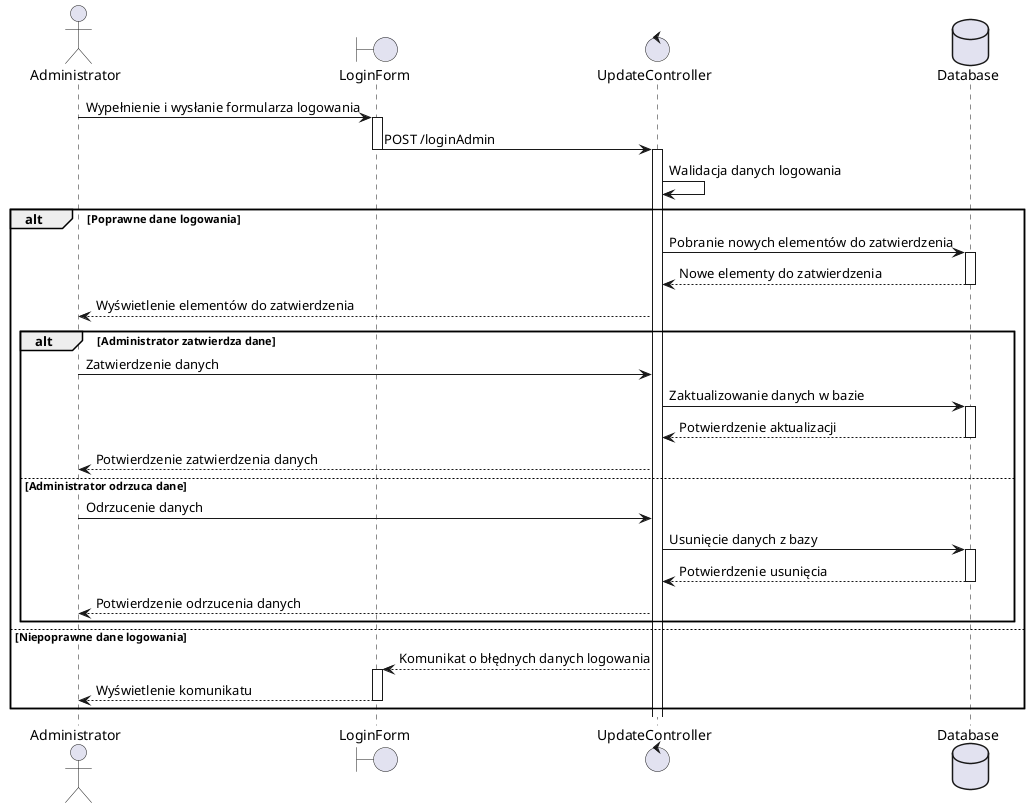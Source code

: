 @startuml
actor Administrator
boundary LoginForm   /'Formularz logowania administratora'/ 
control UpdateController  /'Kontroler odpowiedzialny za zarządzanie aktualizacjami'/ 
database Database

Administrator -> LoginForm: Wypełnienie i wysłanie formularza logowania
activate LoginForm
LoginForm -> UpdateController: POST /loginAdmin
deactivate LoginForm
activate UpdateController
UpdateController -> UpdateController: Walidacja danych logowania

alt Poprawne dane logowania
    UpdateController -> Database: Pobranie nowych elementów do zatwierdzenia
    activate Database
    Database --> UpdateController: Nowe elementy do zatwierdzenia
    deactivate Database
    UpdateController --> Administrator: Wyświetlenie elementów do zatwierdzenia

    alt Administrator zatwierdza dane
        Administrator -> UpdateController: Zatwierdzenie danych
        UpdateController -> Database: Zaktualizowanie danych w bazie
        activate Database
        Database --> UpdateController: Potwierdzenie aktualizacji
        deactivate Database
        UpdateController --> Administrator: Potwierdzenie zatwierdzenia danych
    else Administrator odrzuca dane
        Administrator -> UpdateController: Odrzucenie danych
        UpdateController -> Database: Usunięcie danych z bazy
        activate Database
        Database --> UpdateController: Potwierdzenie usunięcia
        deactivate Database
        UpdateController --> Administrator: Potwierdzenie odrzucenia danych
    end

else Niepoprawne dane logowania
    UpdateController --> LoginForm: Komunikat o błędnych danych logowania
    activate LoginForm
    LoginForm --> Administrator: Wyświetlenie komunikatu
    deactivate LoginForm
end
@enduml
